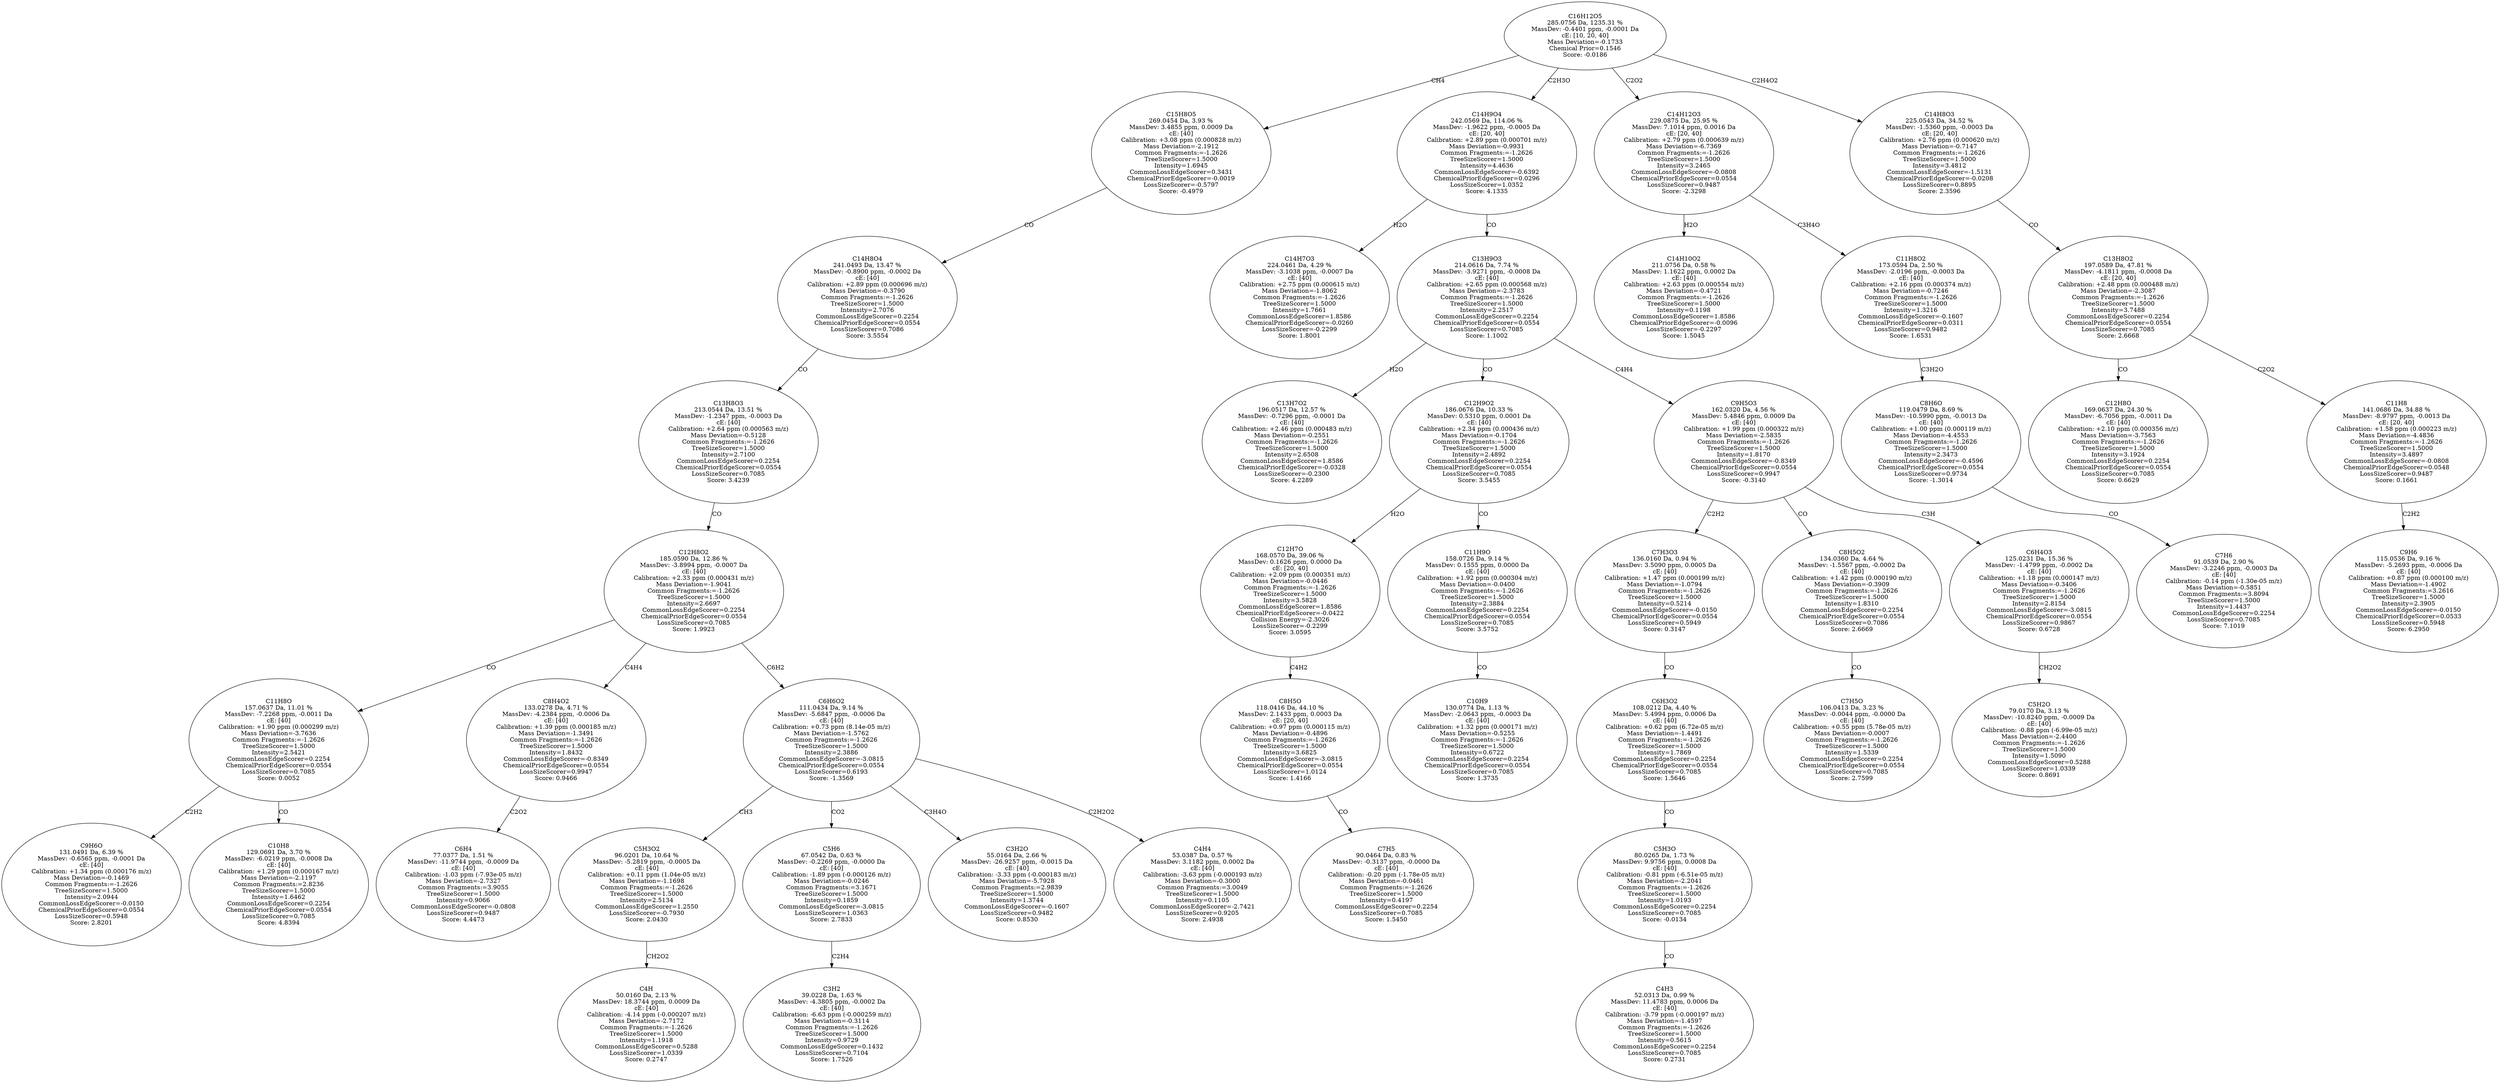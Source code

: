 strict digraph {
v1 [label="C9H6O\n131.0491 Da, 6.39 %\nMassDev: -0.6565 ppm, -0.0001 Da\ncE: [40]\nCalibration: +1.34 ppm (0.000176 m/z)\nMass Deviation=-0.1469\nCommon Fragments:=-1.2626\nTreeSizeScorer=1.5000\nIntensity=2.0944\nCommonLossEdgeScorer=-0.0150\nChemicalPriorEdgeScorer=0.0554\nLossSizeScorer=0.5948\nScore: 2.8201"];
v2 [label="C10H8\n129.0691 Da, 3.70 %\nMassDev: -6.0219 ppm, -0.0008 Da\ncE: [40]\nCalibration: +1.29 ppm (0.000167 m/z)\nMass Deviation=-2.1197\nCommon Fragments:=2.8236\nTreeSizeScorer=1.5000\nIntensity=1.6462\nCommonLossEdgeScorer=0.2254\nChemicalPriorEdgeScorer=0.0554\nLossSizeScorer=0.7085\nScore: 4.8394"];
v3 [label="C11H8O\n157.0637 Da, 11.01 %\nMassDev: -7.2268 ppm, -0.0011 Da\ncE: [40]\nCalibration: +1.90 ppm (0.000299 m/z)\nMass Deviation=-3.7636\nCommon Fragments:=-1.2626\nTreeSizeScorer=1.5000\nIntensity=2.5421\nCommonLossEdgeScorer=0.2254\nChemicalPriorEdgeScorer=0.0554\nLossSizeScorer=0.7085\nScore: 0.0052"];
v4 [label="C6H4\n77.0377 Da, 1.51 %\nMassDev: -11.9744 ppm, -0.0009 Da\ncE: [40]\nCalibration: -1.03 ppm (-7.93e-05 m/z)\nMass Deviation=-2.7327\nCommon Fragments:=3.9055\nTreeSizeScorer=1.5000\nIntensity=0.9066\nCommonLossEdgeScorer=-0.0808\nLossSizeScorer=0.9487\nScore: 4.4473"];
v5 [label="C8H4O2\n133.0278 Da, 4.71 %\nMassDev: -4.2384 ppm, -0.0006 Da\ncE: [40]\nCalibration: +1.39 ppm (0.000185 m/z)\nMass Deviation=-1.3491\nCommon Fragments:=-1.2626\nTreeSizeScorer=1.5000\nIntensity=1.8432\nCommonLossEdgeScorer=-0.8349\nChemicalPriorEdgeScorer=0.0554\nLossSizeScorer=0.9947\nScore: 0.9466"];
v6 [label="C4H\n50.0160 Da, 2.13 %\nMassDev: 18.3744 ppm, 0.0009 Da\ncE: [40]\nCalibration: -4.14 ppm (-0.000207 m/z)\nMass Deviation=-2.7172\nCommon Fragments:=-1.2626\nTreeSizeScorer=1.5000\nIntensity=1.1918\nCommonLossEdgeScorer=0.5288\nLossSizeScorer=1.0339\nScore: 0.2747"];
v7 [label="C5H3O2\n96.0201 Da, 10.64 %\nMassDev: -5.2819 ppm, -0.0005 Da\ncE: [40]\nCalibration: +0.11 ppm (1.04e-05 m/z)\nMass Deviation=-1.1698\nCommon Fragments:=-1.2626\nTreeSizeScorer=1.5000\nIntensity=2.5134\nCommonLossEdgeScorer=1.2550\nLossSizeScorer=-0.7930\nScore: 2.0430"];
v8 [label="C3H2\n39.0228 Da, 1.63 %\nMassDev: -4.3805 ppm, -0.0002 Da\ncE: [40]\nCalibration: -6.63 ppm (-0.000259 m/z)\nMass Deviation=-0.3114\nCommon Fragments:=-1.2626\nTreeSizeScorer=1.5000\nIntensity=0.9729\nCommonLossEdgeScorer=0.1432\nLossSizeScorer=0.7104\nScore: 1.7526"];
v9 [label="C5H6\n67.0542 Da, 0.63 %\nMassDev: -0.2269 ppm, -0.0000 Da\ncE: [40]\nCalibration: -1.89 ppm (-0.000126 m/z)\nMass Deviation=-0.0246\nCommon Fragments:=3.1671\nTreeSizeScorer=1.5000\nIntensity=0.1859\nCommonLossEdgeScorer=-3.0815\nLossSizeScorer=1.0363\nScore: 2.7833"];
v10 [label="C3H2O\n55.0164 Da, 2.66 %\nMassDev: -26.9257 ppm, -0.0015 Da\ncE: [40]\nCalibration: -3.33 ppm (-0.000183 m/z)\nMass Deviation=-5.7928\nCommon Fragments:=2.9839\nTreeSizeScorer=1.5000\nIntensity=1.3744\nCommonLossEdgeScorer=-0.1607\nLossSizeScorer=0.9482\nScore: 0.8530"];
v11 [label="C4H4\n53.0387 Da, 0.57 %\nMassDev: 3.1182 ppm, 0.0002 Da\ncE: [40]\nCalibration: -3.63 ppm (-0.000193 m/z)\nMass Deviation=-0.3000\nCommon Fragments:=3.0049\nTreeSizeScorer=1.5000\nIntensity=0.1105\nCommonLossEdgeScorer=-2.7421\nLossSizeScorer=0.9205\nScore: 2.4938"];
v12 [label="C6H6O2\n111.0434 Da, 9.14 %\nMassDev: -5.6847 ppm, -0.0006 Da\ncE: [40]\nCalibration: +0.73 ppm (8.14e-05 m/z)\nMass Deviation=-1.5762\nCommon Fragments:=-1.2626\nTreeSizeScorer=1.5000\nIntensity=2.3886\nCommonLossEdgeScorer=-3.0815\nChemicalPriorEdgeScorer=0.0554\nLossSizeScorer=0.6193\nScore: -1.3569"];
v13 [label="C12H8O2\n185.0590 Da, 12.86 %\nMassDev: -3.8994 ppm, -0.0007 Da\ncE: [40]\nCalibration: +2.33 ppm (0.000431 m/z)\nMass Deviation=-1.9041\nCommon Fragments:=-1.2626\nTreeSizeScorer=1.5000\nIntensity=2.6697\nCommonLossEdgeScorer=0.2254\nChemicalPriorEdgeScorer=0.0554\nLossSizeScorer=0.7085\nScore: 1.9923"];
v14 [label="C13H8O3\n213.0544 Da, 13.51 %\nMassDev: -1.2347 ppm, -0.0003 Da\ncE: [40]\nCalibration: +2.64 ppm (0.000563 m/z)\nMass Deviation=-0.5128\nCommon Fragments:=-1.2626\nTreeSizeScorer=1.5000\nIntensity=2.7100\nCommonLossEdgeScorer=0.2254\nChemicalPriorEdgeScorer=0.0554\nLossSizeScorer=0.7085\nScore: 3.4239"];
v15 [label="C14H8O4\n241.0493 Da, 13.47 %\nMassDev: -0.8900 ppm, -0.0002 Da\ncE: [40]\nCalibration: +2.89 ppm (0.000696 m/z)\nMass Deviation=-0.3790\nCommon Fragments:=-1.2626\nTreeSizeScorer=1.5000\nIntensity=2.7076\nCommonLossEdgeScorer=0.2254\nChemicalPriorEdgeScorer=0.0554\nLossSizeScorer=0.7086\nScore: 3.5554"];
v16 [label="C15H8O5\n269.0454 Da, 3.93 %\nMassDev: 3.4855 ppm, 0.0009 Da\ncE: [40]\nCalibration: +3.08 ppm (0.000828 m/z)\nMass Deviation=-2.1912\nCommon Fragments:=-1.2626\nTreeSizeScorer=1.5000\nIntensity=1.6945\nCommonLossEdgeScorer=0.3431\nChemicalPriorEdgeScorer=-0.0019\nLossSizeScorer=-0.5797\nScore: -0.4979"];
v17 [label="C14H7O3\n224.0461 Da, 4.29 %\nMassDev: -3.1038 ppm, -0.0007 Da\ncE: [40]\nCalibration: +2.75 ppm (0.000615 m/z)\nMass Deviation=-1.8062\nCommon Fragments:=-1.2626\nTreeSizeScorer=1.5000\nIntensity=1.7661\nCommonLossEdgeScorer=1.8586\nChemicalPriorEdgeScorer=-0.0260\nLossSizeScorer=-0.2299\nScore: 1.8001"];
v18 [label="C13H7O2\n196.0517 Da, 12.57 %\nMassDev: -0.7296 ppm, -0.0001 Da\ncE: [40]\nCalibration: +2.46 ppm (0.000483 m/z)\nMass Deviation=-0.2551\nCommon Fragments:=-1.2626\nTreeSizeScorer=1.5000\nIntensity=2.6508\nCommonLossEdgeScorer=1.8586\nChemicalPriorEdgeScorer=-0.0328\nLossSizeScorer=-0.2300\nScore: 4.2289"];
v19 [label="C7H5\n90.0464 Da, 0.83 %\nMassDev: -0.3137 ppm, -0.0000 Da\ncE: [40]\nCalibration: -0.20 ppm (-1.78e-05 m/z)\nMass Deviation=-0.0461\nCommon Fragments:=-1.2626\nTreeSizeScorer=1.5000\nIntensity=0.4197\nCommonLossEdgeScorer=0.2254\nLossSizeScorer=0.7085\nScore: 1.5450"];
v20 [label="C8H5O\n118.0416 Da, 44.10 %\nMassDev: 2.1433 ppm, 0.0003 Da\ncE: [20, 40]\nCalibration: +0.97 ppm (0.000115 m/z)\nMass Deviation=-0.4896\nCommon Fragments:=-1.2626\nTreeSizeScorer=1.5000\nIntensity=3.6825\nCommonLossEdgeScorer=-3.0815\nChemicalPriorEdgeScorer=0.0554\nLossSizeScorer=1.0124\nScore: 1.4166"];
v21 [label="C12H7O\n168.0570 Da, 39.06 %\nMassDev: 0.1626 ppm, 0.0000 Da\ncE: [20, 40]\nCalibration: +2.09 ppm (0.000351 m/z)\nMass Deviation=-0.0446\nCommon Fragments:=-1.2626\nTreeSizeScorer=1.5000\nIntensity=3.5828\nCommonLossEdgeScorer=1.8586\nChemicalPriorEdgeScorer=-0.0422\nCollision Energy=-2.3026\nLossSizeScorer=-0.2299\nScore: 3.0595"];
v22 [label="C10H9\n130.0774 Da, 1.13 %\nMassDev: -2.0643 ppm, -0.0003 Da\ncE: [40]\nCalibration: +1.32 ppm (0.000171 m/z)\nMass Deviation=-0.5255\nCommon Fragments:=-1.2626\nTreeSizeScorer=1.5000\nIntensity=0.6722\nCommonLossEdgeScorer=0.2254\nChemicalPriorEdgeScorer=0.0554\nLossSizeScorer=0.7085\nScore: 1.3735"];
v23 [label="C11H9O\n158.0726 Da, 9.14 %\nMassDev: 0.1555 ppm, 0.0000 Da\ncE: [40]\nCalibration: +1.92 ppm (0.000304 m/z)\nMass Deviation=-0.0400\nCommon Fragments:=-1.2626\nTreeSizeScorer=1.5000\nIntensity=2.3884\nCommonLossEdgeScorer=0.2254\nChemicalPriorEdgeScorer=0.0554\nLossSizeScorer=0.7085\nScore: 3.5752"];
v24 [label="C12H9O2\n186.0676 Da, 10.33 %\nMassDev: 0.5310 ppm, 0.0001 Da\ncE: [40]\nCalibration: +2.34 ppm (0.000436 m/z)\nMass Deviation=-0.1704\nCommon Fragments:=-1.2626\nTreeSizeScorer=1.5000\nIntensity=2.4892\nCommonLossEdgeScorer=0.2254\nChemicalPriorEdgeScorer=0.0554\nLossSizeScorer=0.7085\nScore: 3.5455"];
v25 [label="C4H3\n52.0313 Da, 0.99 %\nMassDev: 11.4783 ppm, 0.0006 Da\ncE: [40]\nCalibration: -3.79 ppm (-0.000197 m/z)\nMass Deviation=-1.4597\nCommon Fragments:=-1.2626\nTreeSizeScorer=1.5000\nIntensity=0.5615\nCommonLossEdgeScorer=0.2254\nLossSizeScorer=0.7085\nScore: 0.2731"];
v26 [label="C5H3O\n80.0265 Da, 1.73 %\nMassDev: 9.9756 ppm, 0.0008 Da\ncE: [40]\nCalibration: -0.81 ppm (-6.51e-05 m/z)\nMass Deviation=-2.2041\nCommon Fragments:=-1.2626\nTreeSizeScorer=1.5000\nIntensity=1.0193\nCommonLossEdgeScorer=0.2254\nLossSizeScorer=0.7085\nScore: -0.0134"];
v27 [label="C6H3O2\n108.0212 Da, 4.40 %\nMassDev: 5.4994 ppm, 0.0006 Da\ncE: [40]\nCalibration: +0.62 ppm (6.72e-05 m/z)\nMass Deviation=-1.4491\nCommon Fragments:=-1.2626\nTreeSizeScorer=1.5000\nIntensity=1.7869\nCommonLossEdgeScorer=0.2254\nChemicalPriorEdgeScorer=0.0554\nLossSizeScorer=0.7085\nScore: 1.5646"];
v28 [label="C7H3O3\n136.0160 Da, 0.94 %\nMassDev: 3.5090 ppm, 0.0005 Da\ncE: [40]\nCalibration: +1.47 ppm (0.000199 m/z)\nMass Deviation=-1.0794\nCommon Fragments:=-1.2626\nTreeSizeScorer=1.5000\nIntensity=0.5214\nCommonLossEdgeScorer=-0.0150\nChemicalPriorEdgeScorer=0.0554\nLossSizeScorer=0.5949\nScore: 0.3147"];
v29 [label="C7H5O\n106.0413 Da, 3.23 %\nMassDev: -0.0044 ppm, -0.0000 Da\ncE: [40]\nCalibration: +0.55 ppm (5.78e-05 m/z)\nMass Deviation=-0.0007\nCommon Fragments:=-1.2626\nTreeSizeScorer=1.5000\nIntensity=1.5339\nCommonLossEdgeScorer=0.2254\nChemicalPriorEdgeScorer=0.0554\nLossSizeScorer=0.7085\nScore: 2.7599"];
v30 [label="C8H5O2\n134.0360 Da, 4.64 %\nMassDev: -1.5567 ppm, -0.0002 Da\ncE: [40]\nCalibration: +1.42 ppm (0.000190 m/z)\nMass Deviation=-0.3909\nCommon Fragments:=-1.2626\nTreeSizeScorer=1.5000\nIntensity=1.8310\nCommonLossEdgeScorer=0.2254\nChemicalPriorEdgeScorer=0.0554\nLossSizeScorer=0.7086\nScore: 2.6669"];
v31 [label="C5H2O\n79.0170 Da, 3.13 %\nMassDev: -10.8240 ppm, -0.0009 Da\ncE: [40]\nCalibration: -0.88 ppm (-6.99e-05 m/z)\nMass Deviation=-2.4400\nCommon Fragments:=-1.2626\nTreeSizeScorer=1.5000\nIntensity=1.5090\nCommonLossEdgeScorer=0.5288\nLossSizeScorer=1.0339\nScore: 0.8691"];
v32 [label="C6H4O3\n125.0231 Da, 15.36 %\nMassDev: -1.4799 ppm, -0.0002 Da\ncE: [40]\nCalibration: +1.18 ppm (0.000147 m/z)\nMass Deviation=-0.3406\nCommon Fragments:=-1.2626\nTreeSizeScorer=1.5000\nIntensity=2.8154\nCommonLossEdgeScorer=-3.0815\nChemicalPriorEdgeScorer=0.0554\nLossSizeScorer=0.9867\nScore: 0.6728"];
v33 [label="C9H5O3\n162.0320 Da, 4.56 %\nMassDev: 5.4846 ppm, 0.0009 Da\ncE: [40]\nCalibration: +1.99 ppm (0.000322 m/z)\nMass Deviation=-2.5835\nCommon Fragments:=-1.2626\nTreeSizeScorer=1.5000\nIntensity=1.8170\nCommonLossEdgeScorer=-0.8349\nChemicalPriorEdgeScorer=0.0554\nLossSizeScorer=0.9947\nScore: -0.3140"];
v34 [label="C13H9O3\n214.0616 Da, 7.74 %\nMassDev: -3.9271 ppm, -0.0008 Da\ncE: [40]\nCalibration: +2.65 ppm (0.000568 m/z)\nMass Deviation=-2.3783\nCommon Fragments:=-1.2626\nTreeSizeScorer=1.5000\nIntensity=2.2517\nCommonLossEdgeScorer=0.2254\nChemicalPriorEdgeScorer=0.0554\nLossSizeScorer=0.7085\nScore: 1.1002"];
v35 [label="C14H9O4\n242.0569 Da, 114.06 %\nMassDev: -1.9622 ppm, -0.0005 Da\ncE: [20, 40]\nCalibration: +2.89 ppm (0.000701 m/z)\nMass Deviation=-0.9931\nCommon Fragments:=-1.2626\nTreeSizeScorer=1.5000\nIntensity=4.4636\nCommonLossEdgeScorer=-0.6392\nChemicalPriorEdgeScorer=0.0296\nLossSizeScorer=1.0352\nScore: 4.1335"];
v36 [label="C14H10O2\n211.0756 Da, 0.58 %\nMassDev: 1.1622 ppm, 0.0002 Da\ncE: [40]\nCalibration: +2.63 ppm (0.000554 m/z)\nMass Deviation=-0.4721\nCommon Fragments:=-1.2626\nTreeSizeScorer=1.5000\nIntensity=0.1198\nCommonLossEdgeScorer=1.8586\nChemicalPriorEdgeScorer=-0.0096\nLossSizeScorer=-0.2297\nScore: 1.5045"];
v37 [label="C7H6\n91.0539 Da, 2.90 %\nMassDev: -3.2246 ppm, -0.0003 Da\ncE: [40]\nCalibration: -0.14 ppm (-1.30e-05 m/z)\nMass Deviation=-0.5851\nCommon Fragments:=3.8094\nTreeSizeScorer=1.5000\nIntensity=1.4437\nCommonLossEdgeScorer=0.2254\nLossSizeScorer=0.7085\nScore: 7.1019"];
v38 [label="C8H6O\n119.0479 Da, 8.69 %\nMassDev: -10.5990 ppm, -0.0013 Da\ncE: [40]\nCalibration: +1.00 ppm (0.000119 m/z)\nMass Deviation=-4.4553\nCommon Fragments:=-1.2626\nTreeSizeScorer=1.5000\nIntensity=2.3473\nCommonLossEdgeScorer=-0.4596\nChemicalPriorEdgeScorer=0.0554\nLossSizeScorer=0.9734\nScore: -1.3014"];
v39 [label="C11H8O2\n173.0594 Da, 2.50 %\nMassDev: -2.0196 ppm, -0.0003 Da\ncE: [40]\nCalibration: +2.16 ppm (0.000374 m/z)\nMass Deviation=-0.7246\nCommon Fragments:=-1.2626\nTreeSizeScorer=1.5000\nIntensity=1.3216\nCommonLossEdgeScorer=-0.1607\nChemicalPriorEdgeScorer=0.0311\nLossSizeScorer=0.9482\nScore: 1.6531"];
v40 [label="C14H12O3\n229.0875 Da, 25.95 %\nMassDev: 7.1014 ppm, 0.0016 Da\ncE: [20, 40]\nCalibration: +2.79 ppm (0.000639 m/z)\nMass Deviation=-6.7369\nCommon Fragments:=-1.2626\nTreeSizeScorer=1.5000\nIntensity=3.2465\nCommonLossEdgeScorer=-0.0808\nChemicalPriorEdgeScorer=0.0554\nLossSizeScorer=0.9487\nScore: -2.3298"];
v41 [label="C12H8O\n169.0637 Da, 24.30 %\nMassDev: -6.7056 ppm, -0.0011 Da\ncE: [40]\nCalibration: +2.10 ppm (0.000356 m/z)\nMass Deviation=-3.7563\nCommon Fragments:=-1.2626\nTreeSizeScorer=1.5000\nIntensity=3.1924\nCommonLossEdgeScorer=0.2254\nChemicalPriorEdgeScorer=0.0554\nLossSizeScorer=0.7085\nScore: 0.6629"];
v42 [label="C9H6\n115.0536 Da, 9.16 %\nMassDev: -5.2693 ppm, -0.0006 Da\ncE: [40]\nCalibration: +0.87 ppm (0.000100 m/z)\nMass Deviation=-1.4902\nCommon Fragments:=3.2616\nTreeSizeScorer=1.5000\nIntensity=2.3905\nCommonLossEdgeScorer=-0.0150\nChemicalPriorEdgeScorer=0.0533\nLossSizeScorer=0.5948\nScore: 6.2950"];
v43 [label="C11H8\n141.0686 Da, 34.88 %\nMassDev: -8.9797 ppm, -0.0013 Da\ncE: [20, 40]\nCalibration: +1.58 ppm (0.000223 m/z)\nMass Deviation=-4.4836\nCommon Fragments:=-1.2626\nTreeSizeScorer=1.5000\nIntensity=3.4897\nCommonLossEdgeScorer=-0.0808\nChemicalPriorEdgeScorer=0.0548\nLossSizeScorer=0.9487\nScore: 0.1661"];
v44 [label="C13H8O2\n197.0589 Da, 47.81 %\nMassDev: -4.1811 ppm, -0.0008 Da\ncE: [20, 40]\nCalibration: +2.48 ppm (0.000488 m/z)\nMass Deviation=-2.3087\nCommon Fragments:=-1.2626\nTreeSizeScorer=1.5000\nIntensity=3.7488\nCommonLossEdgeScorer=0.2254\nChemicalPriorEdgeScorer=0.0554\nLossSizeScorer=0.7085\nScore: 2.6668"];
v45 [label="C14H8O3\n225.0543 Da, 34.52 %\nMassDev: -1.5360 ppm, -0.0003 Da\ncE: [20, 40]\nCalibration: +2.76 ppm (0.000620 m/z)\nMass Deviation=-0.7147\nCommon Fragments:=-1.2626\nTreeSizeScorer=1.5000\nIntensity=3.4812\nCommonLossEdgeScorer=-1.5131\nChemicalPriorEdgeScorer=-0.0208\nLossSizeScorer=0.8895\nScore: 2.3596"];
v46 [label="C16H12O5\n285.0756 Da, 1235.31 %\nMassDev: -0.4401 ppm, -0.0001 Da\ncE: [10, 20, 40]\nMass Deviation=-0.1733\nChemical Prior=0.1546\nScore: -0.0186"];
v3 -> v1 [label="C2H2"];
v3 -> v2 [label="CO"];
v13 -> v3 [label="CO"];
v5 -> v4 [label="C2O2"];
v13 -> v5 [label="C4H4"];
v7 -> v6 [label="CH2O2"];
v12 -> v7 [label="CH3"];
v9 -> v8 [label="C2H4"];
v12 -> v9 [label="CO2"];
v12 -> v10 [label="C3H4O"];
v12 -> v11 [label="C2H2O2"];
v13 -> v12 [label="C6H2"];
v14 -> v13 [label="CO"];
v15 -> v14 [label="CO"];
v16 -> v15 [label="CO"];
v46 -> v16 [label="CH4"];
v35 -> v17 [label="H2O"];
v34 -> v18 [label="H2O"];
v20 -> v19 [label="CO"];
v21 -> v20 [label="C4H2"];
v24 -> v21 [label="H2O"];
v23 -> v22 [label="CO"];
v24 -> v23 [label="CO"];
v34 -> v24 [label="CO"];
v26 -> v25 [label="CO"];
v27 -> v26 [label="CO"];
v28 -> v27 [label="CO"];
v33 -> v28 [label="C2H2"];
v30 -> v29 [label="CO"];
v33 -> v30 [label="CO"];
v32 -> v31 [label="CH2O2"];
v33 -> v32 [label="C3H"];
v34 -> v33 [label="C4H4"];
v35 -> v34 [label="CO"];
v46 -> v35 [label="C2H3O"];
v40 -> v36 [label="H2O"];
v38 -> v37 [label="CO"];
v39 -> v38 [label="C3H2O"];
v40 -> v39 [label="C3H4O"];
v46 -> v40 [label="C2O2"];
v44 -> v41 [label="CO"];
v43 -> v42 [label="C2H2"];
v44 -> v43 [label="C2O2"];
v45 -> v44 [label="CO"];
v46 -> v45 [label="C2H4O2"];
}